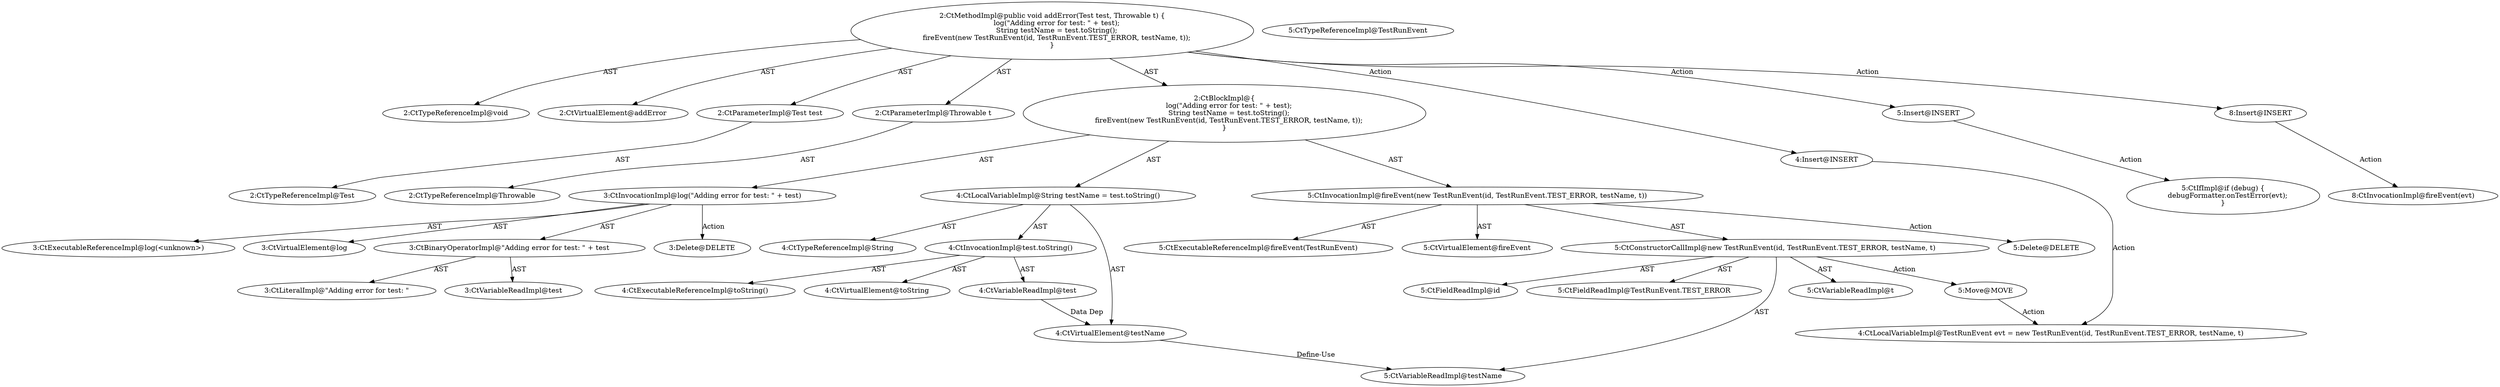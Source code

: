 digraph "addError#?,Test,Throwable" {
0 [label="2:CtTypeReferenceImpl@void" shape=ellipse]
1 [label="2:CtVirtualElement@addError" shape=ellipse]
2 [label="2:CtParameterImpl@Test test" shape=ellipse]
3 [label="2:CtTypeReferenceImpl@Test" shape=ellipse]
4 [label="2:CtParameterImpl@Throwable t" shape=ellipse]
5 [label="2:CtTypeReferenceImpl@Throwable" shape=ellipse]
6 [label="3:CtExecutableReferenceImpl@log(<unknown>)" shape=ellipse]
7 [label="3:CtVirtualElement@log" shape=ellipse]
8 [label="3:CtLiteralImpl@\"Adding error for test: \"" shape=ellipse]
9 [label="3:CtVariableReadImpl@test" shape=ellipse]
10 [label="3:CtBinaryOperatorImpl@\"Adding error for test: \" + test" shape=ellipse]
11 [label="3:CtInvocationImpl@log(\"Adding error for test: \" + test)" shape=ellipse]
12 [label="4:CtTypeReferenceImpl@String" shape=ellipse]
13 [label="4:CtExecutableReferenceImpl@toString()" shape=ellipse]
14 [label="4:CtVirtualElement@toString" shape=ellipse]
15 [label="4:CtVariableReadImpl@test" shape=ellipse]
16 [label="4:CtInvocationImpl@test.toString()" shape=ellipse]
17 [label="4:CtVirtualElement@testName" shape=ellipse]
18 [label="4:CtLocalVariableImpl@String testName = test.toString()" shape=ellipse]
19 [label="5:CtExecutableReferenceImpl@fireEvent(TestRunEvent)" shape=ellipse]
20 [label="5:CtVirtualElement@fireEvent" shape=ellipse]
21 [label="5:CtTypeReferenceImpl@TestRunEvent" shape=ellipse]
22 [label="5:CtFieldReadImpl@id" shape=ellipse]
23 [label="5:CtFieldReadImpl@TestRunEvent.TEST_ERROR" shape=ellipse]
24 [label="5:CtVariableReadImpl@testName" shape=ellipse]
25 [label="5:CtVariableReadImpl@t" shape=ellipse]
26 [label="5:CtConstructorCallImpl@new TestRunEvent(id, TestRunEvent.TEST_ERROR, testName, t)" shape=ellipse]
27 [label="5:CtInvocationImpl@fireEvent(new TestRunEvent(id, TestRunEvent.TEST_ERROR, testName, t))" shape=ellipse]
28 [label="2:CtBlockImpl@\{
    log(\"Adding error for test: \" + test);
    String testName = test.toString();
    fireEvent(new TestRunEvent(id, TestRunEvent.TEST_ERROR, testName, t));
\}" shape=ellipse]
29 [label="2:CtMethodImpl@public void addError(Test test, Throwable t) \{
    log(\"Adding error for test: \" + test);
    String testName = test.toString();
    fireEvent(new TestRunEvent(id, TestRunEvent.TEST_ERROR, testName, t));
\}" shape=ellipse]
30 [label="3:Delete@DELETE" shape=ellipse]
31 [label="5:Delete@DELETE" shape=ellipse]
32 [label="4:Insert@INSERT" shape=ellipse]
33 [label="4:CtLocalVariableImpl@TestRunEvent evt = new TestRunEvent(id, TestRunEvent.TEST_ERROR, testName, t)" shape=ellipse]
34 [label="5:Insert@INSERT" shape=ellipse]
35 [label="5:CtIfImpl@if (debug) \{
    debugFormatter.onTestError(evt);
\}" shape=ellipse]
36 [label="8:Insert@INSERT" shape=ellipse]
37 [label="8:CtInvocationImpl@fireEvent(evt)" shape=ellipse]
38 [label="5:Move@MOVE" shape=ellipse]
2 -> 3 [label="AST"];
4 -> 5 [label="AST"];
10 -> 8 [label="AST"];
10 -> 9 [label="AST"];
11 -> 7 [label="AST"];
11 -> 6 [label="AST"];
11 -> 10 [label="AST"];
11 -> 30 [label="Action"];
15 -> 17 [label="Data Dep"];
16 -> 14 [label="AST"];
16 -> 15 [label="AST"];
16 -> 13 [label="AST"];
17 -> 24 [label="Define-Use"];
18 -> 17 [label="AST"];
18 -> 12 [label="AST"];
18 -> 16 [label="AST"];
26 -> 22 [label="AST"];
26 -> 23 [label="AST"];
26 -> 24 [label="AST"];
26 -> 25 [label="AST"];
26 -> 38 [label="Action"];
27 -> 20 [label="AST"];
27 -> 19 [label="AST"];
27 -> 26 [label="AST"];
27 -> 31 [label="Action"];
28 -> 11 [label="AST"];
28 -> 18 [label="AST"];
28 -> 27 [label="AST"];
29 -> 1 [label="AST"];
29 -> 0 [label="AST"];
29 -> 2 [label="AST"];
29 -> 4 [label="AST"];
29 -> 28 [label="AST"];
29 -> 32 [label="Action"];
29 -> 34 [label="Action"];
29 -> 36 [label="Action"];
32 -> 33 [label="Action"];
34 -> 35 [label="Action"];
36 -> 37 [label="Action"];
38 -> 33 [label="Action"];
}
